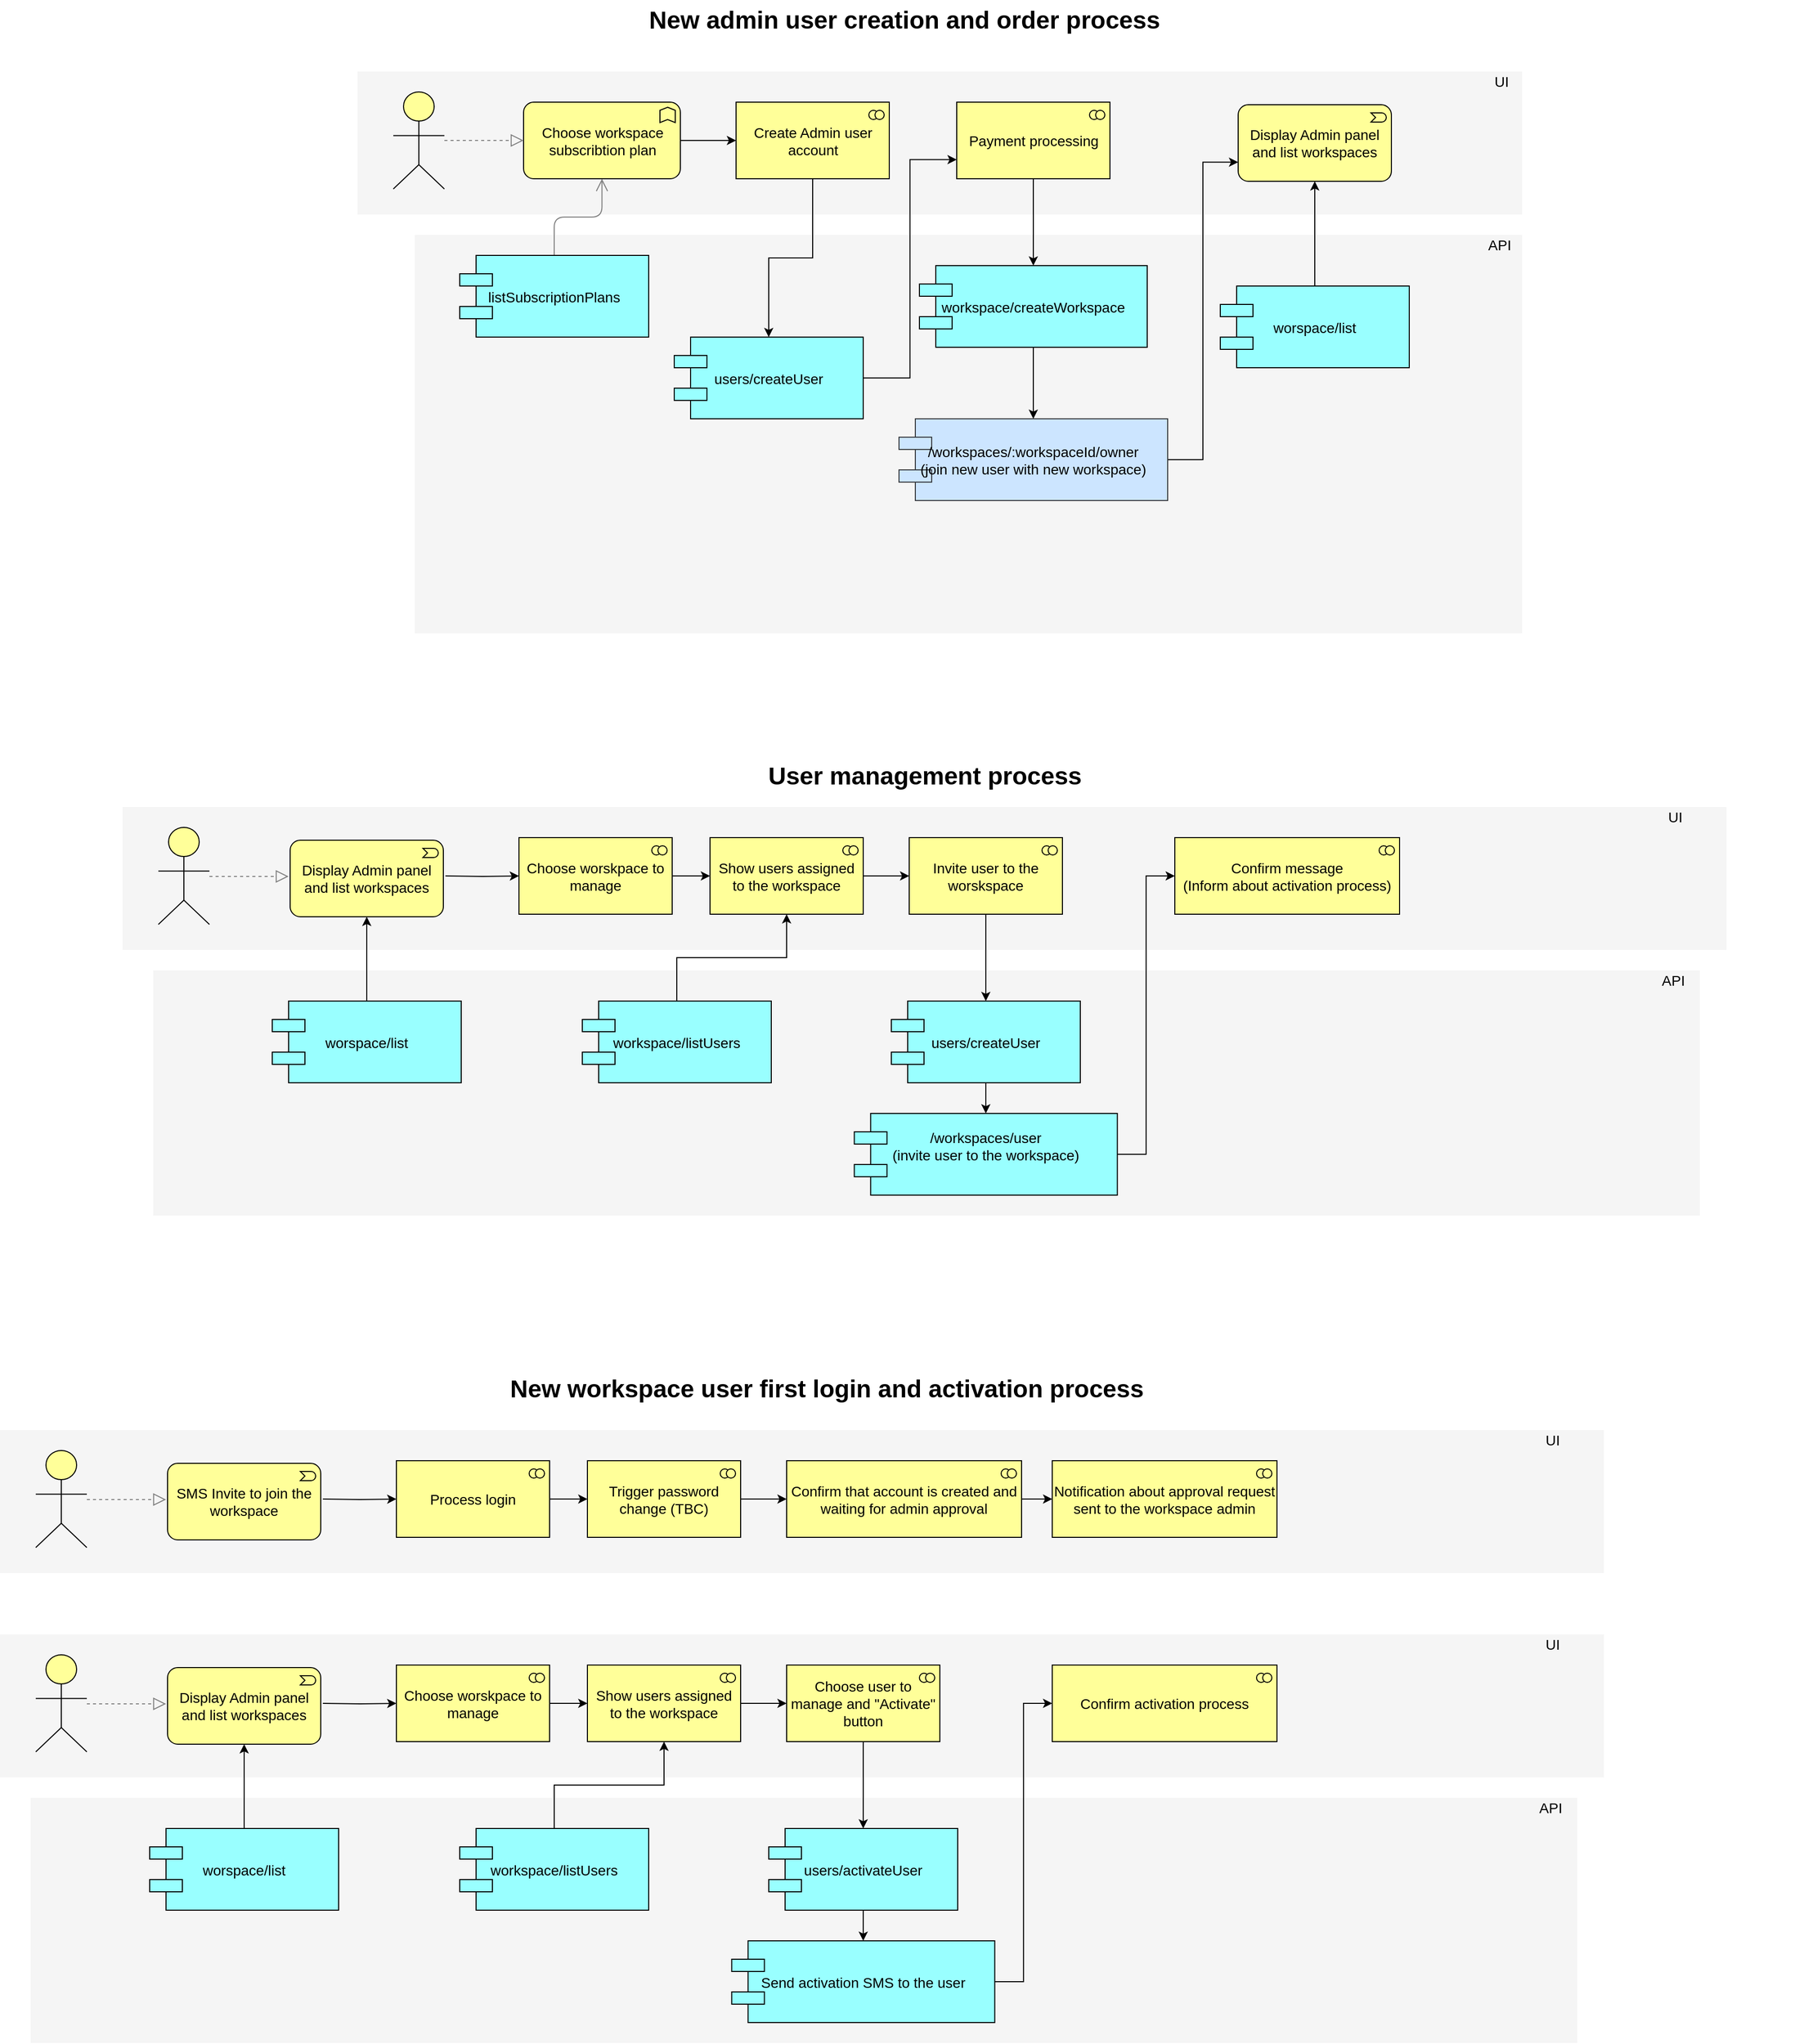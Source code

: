<mxfile version="14.6.12" type="github">
  <diagram id="6I0OCvxSQrVGMHxT2VVA" name="Page-1">
    <mxGraphModel dx="3742" dy="1522" grid="1" gridSize="10" guides="1" tooltips="1" connect="1" arrows="1" fold="1" page="0" pageScale="1" pageWidth="850" pageHeight="1100" math="0" shadow="0">
      <root>
        <mxCell id="0" />
        <mxCell id="1" parent="0" />
        <mxCell id="dKdSaXE48SgPbhcamS2K-31" value="" style="whiteSpace=wrap;html=1;strokeColor=none;strokeWidth=1;fillColor=#f5f5f5;fontSize=14;" parent="1" vertex="1">
          <mxGeometry x="-284" y="-20" width="1084" height="390" as="geometry" />
        </mxCell>
        <mxCell id="dKdSaXE48SgPbhcamS2K-32" value="" style="whiteSpace=wrap;html=1;strokeColor=none;strokeWidth=1;fillColor=#f5f5f5;fontSize=14;" parent="1" vertex="1">
          <mxGeometry x="-340" y="-180" width="1140" height="140" as="geometry" />
        </mxCell>
        <mxCell id="dKdSaXE48SgPbhcamS2K-46" style="edgeStyle=elbowEdgeStyle;rounded=1;elbow=vertical;html=1;startSize=10;endArrow=open;endFill=0;endSize=10;jettySize=auto;orthogonalLoop=1;strokeColor=#808080;fontSize=14;" parent="1" source="dKdSaXE48SgPbhcamS2K-47" target="dKdSaXE48SgPbhcamS2K-54" edge="1">
          <mxGeometry relative="1" as="geometry" />
        </mxCell>
        <mxCell id="dKdSaXE48SgPbhcamS2K-47" value="listSubscriptionPlans" style="shape=component;align=center;fillColor=#99ffff;gradientColor=none;fontSize=14;" parent="1" vertex="1">
          <mxGeometry x="-240" width="185" height="80" as="geometry" />
        </mxCell>
        <mxCell id="Mn1m6iFZU3IUEVJHGiyM-96" style="edgeStyle=orthogonalEdgeStyle;rounded=0;orthogonalLoop=1;jettySize=auto;html=1;entryX=0;entryY=0.75;entryDx=0;entryDy=0;entryPerimeter=0;" edge="1" parent="1" source="dKdSaXE48SgPbhcamS2K-49" target="Mn1m6iFZU3IUEVJHGiyM-93">
          <mxGeometry relative="1" as="geometry" />
        </mxCell>
        <mxCell id="dKdSaXE48SgPbhcamS2K-49" value="users/createUser" style="shape=component;align=center;fillColor=#99ffff;gradientColor=none;fontSize=14;" parent="1" vertex="1">
          <mxGeometry x="-30" y="80" width="185" height="80" as="geometry" />
        </mxCell>
        <mxCell id="Mn1m6iFZU3IUEVJHGiyM-1" style="edgeStyle=orthogonalEdgeStyle;rounded=0;orthogonalLoop=1;jettySize=auto;html=1;" edge="1" parent="1" source="dKdSaXE48SgPbhcamS2K-54" target="dKdSaXE48SgPbhcamS2K-55">
          <mxGeometry relative="1" as="geometry" />
        </mxCell>
        <mxCell id="dKdSaXE48SgPbhcamS2K-54" value="Choose workspace subscribtion plan" style="html=1;whiteSpace=wrap;fillColor=#ffff99;shape=mxgraph.archimate3.application;appType=func;archiType=rounded;fontSize=14;" parent="1" vertex="1">
          <mxGeometry x="-177.5" y="-150" width="153.5" height="75" as="geometry" />
        </mxCell>
        <mxCell id="Mn1m6iFZU3IUEVJHGiyM-4" style="edgeStyle=orthogonalEdgeStyle;rounded=0;orthogonalLoop=1;jettySize=auto;html=1;entryX=0.5;entryY=0;entryDx=0;entryDy=0;" edge="1" parent="1" source="dKdSaXE48SgPbhcamS2K-55" target="dKdSaXE48SgPbhcamS2K-49">
          <mxGeometry relative="1" as="geometry" />
        </mxCell>
        <mxCell id="dKdSaXE48SgPbhcamS2K-55" value="Create Admin user account" style="html=1;whiteSpace=wrap;fillColor=#ffff99;shape=mxgraph.archimate3.application;appType=collab;archiType=square;fontSize=14;" parent="1" vertex="1">
          <mxGeometry x="30.5" y="-150" width="150" height="75" as="geometry" />
        </mxCell>
        <mxCell id="dKdSaXE48SgPbhcamS2K-56" value="Display Admin panel and list workspaces" style="html=1;whiteSpace=wrap;fillColor=#ffff99;shape=mxgraph.archimate3.application;appType=event;archiType=rounded;fontSize=14;" parent="1" vertex="1">
          <mxGeometry x="522" y="-147.5" width="150" height="75" as="geometry" />
        </mxCell>
        <mxCell id="dKdSaXE48SgPbhcamS2K-61" style="edgeStyle=elbowEdgeStyle;rounded=1;elbow=vertical;html=1;dashed=1;startSize=10;endArrow=block;endFill=0;endSize=10;jettySize=auto;orthogonalLoop=1;strokeColor=#808080;fontSize=14;" parent="1" source="dKdSaXE48SgPbhcamS2K-62" target="dKdSaXE48SgPbhcamS2K-54" edge="1">
          <mxGeometry relative="1" as="geometry" />
        </mxCell>
        <mxCell id="dKdSaXE48SgPbhcamS2K-62" value="" style="html=1;whiteSpace=wrap;fillColor=#ffff99;shape=mxgraph.archimate3.actor;fontSize=14;" parent="1" vertex="1">
          <mxGeometry x="-305" y="-160" width="50" height="95" as="geometry" />
        </mxCell>
        <mxCell id="dKdSaXE48SgPbhcamS2K-63" value="New admin user creation and order process" style="text;strokeColor=none;fillColor=none;html=1;fontSize=24;fontStyle=1;verticalAlign=middle;align=center;" parent="1" vertex="1">
          <mxGeometry x="-600" y="-250" width="1590" height="40" as="geometry" />
        </mxCell>
        <mxCell id="Mn1m6iFZU3IUEVJHGiyM-10" style="edgeStyle=orthogonalEdgeStyle;rounded=0;orthogonalLoop=1;jettySize=auto;html=1;entryX=0;entryY=0.75;entryDx=0;entryDy=0;entryPerimeter=0;exitX=1;exitY=0.5;exitDx=0;exitDy=0;" edge="1" parent="1" source="Mn1m6iFZU3IUEVJHGiyM-11" target="dKdSaXE48SgPbhcamS2K-56">
          <mxGeometry relative="1" as="geometry" />
        </mxCell>
        <mxCell id="Mn1m6iFZU3IUEVJHGiyM-12" style="edgeStyle=orthogonalEdgeStyle;rounded=0;orthogonalLoop=1;jettySize=auto;html=1;entryX=0.5;entryY=0;entryDx=0;entryDy=0;" edge="1" parent="1" source="Mn1m6iFZU3IUEVJHGiyM-3" target="Mn1m6iFZU3IUEVJHGiyM-11">
          <mxGeometry relative="1" as="geometry" />
        </mxCell>
        <mxCell id="Mn1m6iFZU3IUEVJHGiyM-3" value="workspace/createWorkspace" style="shape=component;align=center;fillColor=#99ffff;gradientColor=none;fontSize=14;" vertex="1" parent="1">
          <mxGeometry x="210" y="10" width="223" height="80" as="geometry" />
        </mxCell>
        <mxCell id="Mn1m6iFZU3IUEVJHGiyM-11" value="/workspaces/:workspaceId/owner&#xa;(join new user with new workspace)" style="shape=component;align=center;fillColor=#cce5ff;fontSize=14;strokeColor=#36393d;" vertex="1" parent="1">
          <mxGeometry x="190" y="160" width="263" height="80" as="geometry" />
        </mxCell>
        <mxCell id="Mn1m6iFZU3IUEVJHGiyM-13" value="User management process" style="text;strokeColor=none;fillColor=none;html=1;fontSize=24;fontStyle=1;verticalAlign=middle;align=center;" vertex="1" parent="1">
          <mxGeometry x="-580" y="490" width="1590" height="40" as="geometry" />
        </mxCell>
        <mxCell id="Mn1m6iFZU3IUEVJHGiyM-18" value="" style="whiteSpace=wrap;html=1;strokeColor=none;strokeWidth=1;fillColor=#f5f5f5;fontSize=14;" vertex="1" parent="1">
          <mxGeometry x="-540" y="700" width="1514" height="240" as="geometry" />
        </mxCell>
        <mxCell id="Mn1m6iFZU3IUEVJHGiyM-19" value="" style="whiteSpace=wrap;html=1;strokeColor=none;strokeWidth=1;fillColor=#f5f5f5;fontSize=14;" vertex="1" parent="1">
          <mxGeometry x="-570" y="540" width="1570" height="140" as="geometry" />
        </mxCell>
        <mxCell id="Mn1m6iFZU3IUEVJHGiyM-24" style="edgeStyle=orthogonalEdgeStyle;rounded=0;orthogonalLoop=1;jettySize=auto;html=1;" edge="1" parent="1" target="Mn1m6iFZU3IUEVJHGiyM-29">
          <mxGeometry relative="1" as="geometry">
            <mxPoint x="-254" y="607.5" as="sourcePoint" />
          </mxGeometry>
        </mxCell>
        <mxCell id="Mn1m6iFZU3IUEVJHGiyM-44" style="edgeStyle=orthogonalEdgeStyle;rounded=0;orthogonalLoop=1;jettySize=auto;html=1;entryX=0;entryY=0.5;entryDx=0;entryDy=0;entryPerimeter=0;" edge="1" parent="1" source="Mn1m6iFZU3IUEVJHGiyM-29" target="Mn1m6iFZU3IUEVJHGiyM-43">
          <mxGeometry relative="1" as="geometry" />
        </mxCell>
        <mxCell id="Mn1m6iFZU3IUEVJHGiyM-29" value="Choose worskpace to manage" style="html=1;whiteSpace=wrap;fillColor=#ffff99;shape=mxgraph.archimate3.application;appType=collab;archiType=square;fontSize=14;" vertex="1" parent="1">
          <mxGeometry x="-182" y="570" width="150" height="75" as="geometry" />
        </mxCell>
        <mxCell id="Mn1m6iFZU3IUEVJHGiyM-30" value="Display Admin panel and list workspaces" style="html=1;whiteSpace=wrap;fillColor=#ffff99;shape=mxgraph.archimate3.application;appType=event;archiType=rounded;fontSize=14;" vertex="1" parent="1">
          <mxGeometry x="-406" y="572.5" width="150" height="75" as="geometry" />
        </mxCell>
        <mxCell id="Mn1m6iFZU3IUEVJHGiyM-31" value="API&amp;nbsp;" style="text;html=1;strokeColor=none;fillColor=none;align=center;verticalAlign=middle;whiteSpace=wrap;fontSize=14;" vertex="1" parent="1">
          <mxGeometry x="830" y="700" width="240" height="20" as="geometry" />
        </mxCell>
        <mxCell id="Mn1m6iFZU3IUEVJHGiyM-32" value="UI" style="text;html=1;strokeColor=none;fillColor=none;align=center;verticalAlign=middle;whiteSpace=wrap;fontSize=14;" vertex="1" parent="1">
          <mxGeometry x="830" y="540" width="240" height="20" as="geometry" />
        </mxCell>
        <mxCell id="Mn1m6iFZU3IUEVJHGiyM-33" style="edgeStyle=elbowEdgeStyle;rounded=1;elbow=vertical;html=1;dashed=1;startSize=10;endArrow=block;endFill=0;endSize=10;jettySize=auto;orthogonalLoop=1;strokeColor=#808080;fontSize=14;" edge="1" parent="1" source="Mn1m6iFZU3IUEVJHGiyM-34">
          <mxGeometry relative="1" as="geometry">
            <mxPoint x="-407.5" y="608" as="targetPoint" />
          </mxGeometry>
        </mxCell>
        <mxCell id="Mn1m6iFZU3IUEVJHGiyM-34" value="" style="html=1;whiteSpace=wrap;fillColor=#ffff99;shape=mxgraph.archimate3.actor;fontSize=14;" vertex="1" parent="1">
          <mxGeometry x="-535" y="560" width="50" height="95" as="geometry" />
        </mxCell>
        <mxCell id="Mn1m6iFZU3IUEVJHGiyM-40" style="edgeStyle=orthogonalEdgeStyle;rounded=0;orthogonalLoop=1;jettySize=auto;html=1;entryX=0.5;entryY=1;entryDx=0;entryDy=0;entryPerimeter=0;" edge="1" parent="1" source="Mn1m6iFZU3IUEVJHGiyM-39" target="dKdSaXE48SgPbhcamS2K-56">
          <mxGeometry relative="1" as="geometry" />
        </mxCell>
        <mxCell id="Mn1m6iFZU3IUEVJHGiyM-39" value="worspace/list" style="shape=component;align=center;fillColor=#99ffff;gradientColor=none;fontSize=14;" vertex="1" parent="1">
          <mxGeometry x="504.5" y="30" width="185" height="80" as="geometry" />
        </mxCell>
        <mxCell id="Mn1m6iFZU3IUEVJHGiyM-42" style="edgeStyle=orthogonalEdgeStyle;rounded=0;orthogonalLoop=1;jettySize=auto;html=1;" edge="1" parent="1" source="Mn1m6iFZU3IUEVJHGiyM-41" target="Mn1m6iFZU3IUEVJHGiyM-30">
          <mxGeometry relative="1" as="geometry" />
        </mxCell>
        <mxCell id="Mn1m6iFZU3IUEVJHGiyM-41" value="worspace/list" style="shape=component;align=center;fillColor=#99ffff;gradientColor=none;fontSize=14;" vertex="1" parent="1">
          <mxGeometry x="-423.5" y="730" width="185" height="80" as="geometry" />
        </mxCell>
        <mxCell id="Mn1m6iFZU3IUEVJHGiyM-51" style="edgeStyle=orthogonalEdgeStyle;rounded=0;orthogonalLoop=1;jettySize=auto;html=1;entryX=0;entryY=0.5;entryDx=0;entryDy=0;entryPerimeter=0;" edge="1" parent="1" source="Mn1m6iFZU3IUEVJHGiyM-43" target="Mn1m6iFZU3IUEVJHGiyM-48">
          <mxGeometry relative="1" as="geometry" />
        </mxCell>
        <mxCell id="Mn1m6iFZU3IUEVJHGiyM-43" value="Show users assigned to the workspace" style="html=1;whiteSpace=wrap;fillColor=#ffff99;shape=mxgraph.archimate3.application;appType=collab;archiType=square;fontSize=14;" vertex="1" parent="1">
          <mxGeometry x="5" y="570" width="150" height="75" as="geometry" />
        </mxCell>
        <mxCell id="Mn1m6iFZU3IUEVJHGiyM-47" style="edgeStyle=orthogonalEdgeStyle;rounded=0;orthogonalLoop=1;jettySize=auto;html=1;entryX=0.5;entryY=1;entryDx=0;entryDy=0;entryPerimeter=0;" edge="1" parent="1" source="Mn1m6iFZU3IUEVJHGiyM-45" target="Mn1m6iFZU3IUEVJHGiyM-43">
          <mxGeometry relative="1" as="geometry" />
        </mxCell>
        <mxCell id="Mn1m6iFZU3IUEVJHGiyM-45" value="workspace/listUsers" style="shape=component;align=center;fillColor=#99ffff;gradientColor=none;fontSize=14;" vertex="1" parent="1">
          <mxGeometry x="-120" y="730" width="185" height="80" as="geometry" />
        </mxCell>
        <mxCell id="Mn1m6iFZU3IUEVJHGiyM-50" style="edgeStyle=orthogonalEdgeStyle;rounded=0;orthogonalLoop=1;jettySize=auto;html=1;" edge="1" parent="1" source="Mn1m6iFZU3IUEVJHGiyM-48" target="Mn1m6iFZU3IUEVJHGiyM-49">
          <mxGeometry relative="1" as="geometry" />
        </mxCell>
        <mxCell id="Mn1m6iFZU3IUEVJHGiyM-48" value="Invite user to the worskspace" style="html=1;whiteSpace=wrap;fillColor=#ffff99;shape=mxgraph.archimate3.application;appType=collab;archiType=square;fontSize=14;" vertex="1" parent="1">
          <mxGeometry x="200" y="570" width="150" height="75" as="geometry" />
        </mxCell>
        <mxCell id="Mn1m6iFZU3IUEVJHGiyM-53" style="edgeStyle=orthogonalEdgeStyle;rounded=0;orthogonalLoop=1;jettySize=auto;html=1;entryX=0.5;entryY=0;entryDx=0;entryDy=0;" edge="1" parent="1" source="Mn1m6iFZU3IUEVJHGiyM-49" target="Mn1m6iFZU3IUEVJHGiyM-52">
          <mxGeometry relative="1" as="geometry" />
        </mxCell>
        <mxCell id="Mn1m6iFZU3IUEVJHGiyM-49" value="users/createUser" style="shape=component;align=center;fillColor=#99ffff;gradientColor=none;fontSize=14;" vertex="1" parent="1">
          <mxGeometry x="182.5" y="730" width="185" height="80" as="geometry" />
        </mxCell>
        <mxCell id="Mn1m6iFZU3IUEVJHGiyM-55" style="edgeStyle=orthogonalEdgeStyle;rounded=0;orthogonalLoop=1;jettySize=auto;html=1;entryX=0;entryY=0.5;entryDx=0;entryDy=0;entryPerimeter=0;" edge="1" parent="1" source="Mn1m6iFZU3IUEVJHGiyM-52" target="Mn1m6iFZU3IUEVJHGiyM-54">
          <mxGeometry relative="1" as="geometry" />
        </mxCell>
        <mxCell id="Mn1m6iFZU3IUEVJHGiyM-52" value="/workspaces/user&#xa;(invite user to the workspace)&#xa;" style="shape=component;align=center;fillColor=#99ffff;gradientColor=none;fontSize=14;" vertex="1" parent="1">
          <mxGeometry x="146.25" y="840" width="257.5" height="80" as="geometry" />
        </mxCell>
        <mxCell id="Mn1m6iFZU3IUEVJHGiyM-54" value="Confirm message&lt;br&gt;(Inform about activation process)" style="html=1;whiteSpace=wrap;fillColor=#ffff99;shape=mxgraph.archimate3.application;appType=collab;archiType=square;fontSize=14;" vertex="1" parent="1">
          <mxGeometry x="460" y="570" width="220" height="75" as="geometry" />
        </mxCell>
        <mxCell id="Mn1m6iFZU3IUEVJHGiyM-56" value="New workspace user first login and activation process" style="text;strokeColor=none;fillColor=none;html=1;fontSize=24;fontStyle=1;verticalAlign=middle;align=center;" vertex="1" parent="1">
          <mxGeometry x="-676" y="1090" width="1590" height="40" as="geometry" />
        </mxCell>
        <mxCell id="Mn1m6iFZU3IUEVJHGiyM-57" value="" style="whiteSpace=wrap;html=1;strokeColor=none;strokeWidth=1;fillColor=#f5f5f5;fontSize=14;" vertex="1" parent="1">
          <mxGeometry x="-660" y="1510" width="1514" height="240" as="geometry" />
        </mxCell>
        <mxCell id="Mn1m6iFZU3IUEVJHGiyM-58" value="" style="whiteSpace=wrap;html=1;strokeColor=none;strokeWidth=1;fillColor=#f5f5f5;fontSize=14;" vertex="1" parent="1">
          <mxGeometry x="-690" y="1350" width="1570" height="140" as="geometry" />
        </mxCell>
        <mxCell id="Mn1m6iFZU3IUEVJHGiyM-59" style="edgeStyle=orthogonalEdgeStyle;rounded=0;orthogonalLoop=1;jettySize=auto;html=1;" edge="1" parent="1" target="Mn1m6iFZU3IUEVJHGiyM-61">
          <mxGeometry relative="1" as="geometry">
            <mxPoint x="-374" y="1417.5" as="sourcePoint" />
          </mxGeometry>
        </mxCell>
        <mxCell id="Mn1m6iFZU3IUEVJHGiyM-60" style="edgeStyle=orthogonalEdgeStyle;rounded=0;orthogonalLoop=1;jettySize=auto;html=1;entryX=0;entryY=0.5;entryDx=0;entryDy=0;entryPerimeter=0;" edge="1" parent="1" source="Mn1m6iFZU3IUEVJHGiyM-61" target="Mn1m6iFZU3IUEVJHGiyM-70">
          <mxGeometry relative="1" as="geometry" />
        </mxCell>
        <mxCell id="Mn1m6iFZU3IUEVJHGiyM-61" value="Choose worskpace to manage" style="html=1;whiteSpace=wrap;fillColor=#ffff99;shape=mxgraph.archimate3.application;appType=collab;archiType=square;fontSize=14;" vertex="1" parent="1">
          <mxGeometry x="-302" y="1380" width="150" height="75" as="geometry" />
        </mxCell>
        <mxCell id="Mn1m6iFZU3IUEVJHGiyM-62" value="Display Admin panel and list workspaces" style="html=1;whiteSpace=wrap;fillColor=#ffff99;shape=mxgraph.archimate3.application;appType=event;archiType=rounded;fontSize=14;" vertex="1" parent="1">
          <mxGeometry x="-526" y="1382.5" width="150" height="75" as="geometry" />
        </mxCell>
        <mxCell id="Mn1m6iFZU3IUEVJHGiyM-63" value="API&amp;nbsp;" style="text;html=1;strokeColor=none;fillColor=none;align=center;verticalAlign=middle;whiteSpace=wrap;fontSize=14;" vertex="1" parent="1">
          <mxGeometry x="710" y="1510" width="240" height="20" as="geometry" />
        </mxCell>
        <mxCell id="Mn1m6iFZU3IUEVJHGiyM-64" value="UI" style="text;html=1;strokeColor=none;fillColor=none;align=center;verticalAlign=middle;whiteSpace=wrap;fontSize=14;" vertex="1" parent="1">
          <mxGeometry x="710" y="1350" width="240" height="20" as="geometry" />
        </mxCell>
        <mxCell id="Mn1m6iFZU3IUEVJHGiyM-65" style="edgeStyle=elbowEdgeStyle;rounded=1;elbow=vertical;html=1;dashed=1;startSize=10;endArrow=block;endFill=0;endSize=10;jettySize=auto;orthogonalLoop=1;strokeColor=#808080;fontSize=14;" edge="1" parent="1" source="Mn1m6iFZU3IUEVJHGiyM-66">
          <mxGeometry relative="1" as="geometry">
            <mxPoint x="-527.5" y="1418" as="targetPoint" />
          </mxGeometry>
        </mxCell>
        <mxCell id="Mn1m6iFZU3IUEVJHGiyM-66" value="" style="html=1;whiteSpace=wrap;fillColor=#ffff99;shape=mxgraph.archimate3.actor;fontSize=14;" vertex="1" parent="1">
          <mxGeometry x="-655" y="1370" width="50" height="95" as="geometry" />
        </mxCell>
        <mxCell id="Mn1m6iFZU3IUEVJHGiyM-67" style="edgeStyle=orthogonalEdgeStyle;rounded=0;orthogonalLoop=1;jettySize=auto;html=1;" edge="1" parent="1" source="Mn1m6iFZU3IUEVJHGiyM-68" target="Mn1m6iFZU3IUEVJHGiyM-62">
          <mxGeometry relative="1" as="geometry" />
        </mxCell>
        <mxCell id="Mn1m6iFZU3IUEVJHGiyM-68" value="worspace/list" style="shape=component;align=center;fillColor=#99ffff;gradientColor=none;fontSize=14;" vertex="1" parent="1">
          <mxGeometry x="-543.5" y="1540" width="185" height="80" as="geometry" />
        </mxCell>
        <mxCell id="Mn1m6iFZU3IUEVJHGiyM-69" style="edgeStyle=orthogonalEdgeStyle;rounded=0;orthogonalLoop=1;jettySize=auto;html=1;entryX=0;entryY=0.5;entryDx=0;entryDy=0;entryPerimeter=0;" edge="1" parent="1" source="Mn1m6iFZU3IUEVJHGiyM-70" target="Mn1m6iFZU3IUEVJHGiyM-74">
          <mxGeometry relative="1" as="geometry" />
        </mxCell>
        <mxCell id="Mn1m6iFZU3IUEVJHGiyM-70" value="Show users assigned to the workspace" style="html=1;whiteSpace=wrap;fillColor=#ffff99;shape=mxgraph.archimate3.application;appType=collab;archiType=square;fontSize=14;" vertex="1" parent="1">
          <mxGeometry x="-115" y="1380" width="150" height="75" as="geometry" />
        </mxCell>
        <mxCell id="Mn1m6iFZU3IUEVJHGiyM-71" style="edgeStyle=orthogonalEdgeStyle;rounded=0;orthogonalLoop=1;jettySize=auto;html=1;entryX=0.5;entryY=1;entryDx=0;entryDy=0;entryPerimeter=0;" edge="1" parent="1" source="Mn1m6iFZU3IUEVJHGiyM-72" target="Mn1m6iFZU3IUEVJHGiyM-70">
          <mxGeometry relative="1" as="geometry" />
        </mxCell>
        <mxCell id="Mn1m6iFZU3IUEVJHGiyM-72" value="workspace/listUsers" style="shape=component;align=center;fillColor=#99ffff;gradientColor=none;fontSize=14;" vertex="1" parent="1">
          <mxGeometry x="-240" y="1540" width="185" height="80" as="geometry" />
        </mxCell>
        <mxCell id="Mn1m6iFZU3IUEVJHGiyM-73" style="edgeStyle=orthogonalEdgeStyle;rounded=0;orthogonalLoop=1;jettySize=auto;html=1;" edge="1" parent="1" source="Mn1m6iFZU3IUEVJHGiyM-74" target="Mn1m6iFZU3IUEVJHGiyM-76">
          <mxGeometry relative="1" as="geometry" />
        </mxCell>
        <mxCell id="Mn1m6iFZU3IUEVJHGiyM-74" value="Choose user to manage and &quot;Activate&quot; button" style="html=1;whiteSpace=wrap;fillColor=#ffff99;shape=mxgraph.archimate3.application;appType=collab;archiType=square;fontSize=14;" vertex="1" parent="1">
          <mxGeometry x="80" y="1380" width="150" height="75" as="geometry" />
        </mxCell>
        <mxCell id="Mn1m6iFZU3IUEVJHGiyM-75" style="edgeStyle=orthogonalEdgeStyle;rounded=0;orthogonalLoop=1;jettySize=auto;html=1;entryX=0.5;entryY=0;entryDx=0;entryDy=0;" edge="1" parent="1" source="Mn1m6iFZU3IUEVJHGiyM-76" target="Mn1m6iFZU3IUEVJHGiyM-78">
          <mxGeometry relative="1" as="geometry" />
        </mxCell>
        <mxCell id="Mn1m6iFZU3IUEVJHGiyM-76" value="users/activateUser" style="shape=component;align=center;fillColor=#99ffff;gradientColor=none;fontSize=14;" vertex="1" parent="1">
          <mxGeometry x="62.5" y="1540" width="185" height="80" as="geometry" />
        </mxCell>
        <mxCell id="Mn1m6iFZU3IUEVJHGiyM-77" style="edgeStyle=orthogonalEdgeStyle;rounded=0;orthogonalLoop=1;jettySize=auto;html=1;entryX=0;entryY=0.5;entryDx=0;entryDy=0;entryPerimeter=0;" edge="1" parent="1" source="Mn1m6iFZU3IUEVJHGiyM-78" target="Mn1m6iFZU3IUEVJHGiyM-79">
          <mxGeometry relative="1" as="geometry" />
        </mxCell>
        <mxCell id="Mn1m6iFZU3IUEVJHGiyM-78" value="Send activation SMS to the user" style="shape=component;align=center;fillColor=#99ffff;gradientColor=none;fontSize=14;" vertex="1" parent="1">
          <mxGeometry x="26.25" y="1650" width="257.5" height="80" as="geometry" />
        </mxCell>
        <mxCell id="Mn1m6iFZU3IUEVJHGiyM-79" value="Confirm activation process" style="html=1;whiteSpace=wrap;fillColor=#ffff99;shape=mxgraph.archimate3.application;appType=collab;archiType=square;fontSize=14;" vertex="1" parent="1">
          <mxGeometry x="340" y="1380" width="220" height="75" as="geometry" />
        </mxCell>
        <mxCell id="Mn1m6iFZU3IUEVJHGiyM-80" value="" style="whiteSpace=wrap;html=1;strokeColor=none;strokeWidth=1;fillColor=#f5f5f5;fontSize=14;" vertex="1" parent="1">
          <mxGeometry x="-690" y="1150" width="1570" height="140" as="geometry" />
        </mxCell>
        <mxCell id="Mn1m6iFZU3IUEVJHGiyM-81" style="edgeStyle=orthogonalEdgeStyle;rounded=0;orthogonalLoop=1;jettySize=auto;html=1;" edge="1" parent="1" target="Mn1m6iFZU3IUEVJHGiyM-83">
          <mxGeometry relative="1" as="geometry">
            <mxPoint x="-374" y="1217.5" as="sourcePoint" />
          </mxGeometry>
        </mxCell>
        <mxCell id="Mn1m6iFZU3IUEVJHGiyM-82" style="edgeStyle=orthogonalEdgeStyle;rounded=0;orthogonalLoop=1;jettySize=auto;html=1;entryX=0;entryY=0.5;entryDx=0;entryDy=0;entryPerimeter=0;" edge="1" parent="1" source="Mn1m6iFZU3IUEVJHGiyM-83" target="Mn1m6iFZU3IUEVJHGiyM-89">
          <mxGeometry relative="1" as="geometry" />
        </mxCell>
        <mxCell id="Mn1m6iFZU3IUEVJHGiyM-83" value="Process login" style="html=1;whiteSpace=wrap;fillColor=#ffff99;shape=mxgraph.archimate3.application;appType=collab;archiType=square;fontSize=14;" vertex="1" parent="1">
          <mxGeometry x="-302" y="1180" width="150" height="75" as="geometry" />
        </mxCell>
        <mxCell id="Mn1m6iFZU3IUEVJHGiyM-84" value="SMS Invite to join the workspace" style="html=1;whiteSpace=wrap;fillColor=#ffff99;shape=mxgraph.archimate3.application;appType=event;archiType=rounded;fontSize=14;" vertex="1" parent="1">
          <mxGeometry x="-526" y="1182.5" width="150" height="75" as="geometry" />
        </mxCell>
        <mxCell id="Mn1m6iFZU3IUEVJHGiyM-85" value="UI" style="text;html=1;strokeColor=none;fillColor=none;align=center;verticalAlign=middle;whiteSpace=wrap;fontSize=14;" vertex="1" parent="1">
          <mxGeometry x="710" y="1150" width="240" height="20" as="geometry" />
        </mxCell>
        <mxCell id="Mn1m6iFZU3IUEVJHGiyM-86" style="edgeStyle=elbowEdgeStyle;rounded=1;elbow=vertical;html=1;dashed=1;startSize=10;endArrow=block;endFill=0;endSize=10;jettySize=auto;orthogonalLoop=1;strokeColor=#808080;fontSize=14;" edge="1" parent="1" source="Mn1m6iFZU3IUEVJHGiyM-87">
          <mxGeometry relative="1" as="geometry">
            <mxPoint x="-527.5" y="1218" as="targetPoint" />
          </mxGeometry>
        </mxCell>
        <mxCell id="Mn1m6iFZU3IUEVJHGiyM-87" value="" style="html=1;whiteSpace=wrap;fillColor=#ffff99;shape=mxgraph.archimate3.actor;fontSize=14;" vertex="1" parent="1">
          <mxGeometry x="-655" y="1170" width="50" height="95" as="geometry" />
        </mxCell>
        <mxCell id="Mn1m6iFZU3IUEVJHGiyM-88" style="edgeStyle=orthogonalEdgeStyle;rounded=0;orthogonalLoop=1;jettySize=auto;html=1;entryX=0;entryY=0.5;entryDx=0;entryDy=0;entryPerimeter=0;" edge="1" parent="1" source="Mn1m6iFZU3IUEVJHGiyM-89" target="Mn1m6iFZU3IUEVJHGiyM-90">
          <mxGeometry relative="1" as="geometry" />
        </mxCell>
        <mxCell id="Mn1m6iFZU3IUEVJHGiyM-89" value="Trigger password change (TBC)" style="html=1;whiteSpace=wrap;fillColor=#ffff99;shape=mxgraph.archimate3.application;appType=collab;archiType=square;fontSize=14;" vertex="1" parent="1">
          <mxGeometry x="-115" y="1180" width="150" height="75" as="geometry" />
        </mxCell>
        <mxCell id="Mn1m6iFZU3IUEVJHGiyM-92" style="edgeStyle=orthogonalEdgeStyle;rounded=0;orthogonalLoop=1;jettySize=auto;html=1;" edge="1" parent="1" source="Mn1m6iFZU3IUEVJHGiyM-90" target="Mn1m6iFZU3IUEVJHGiyM-91">
          <mxGeometry relative="1" as="geometry" />
        </mxCell>
        <mxCell id="Mn1m6iFZU3IUEVJHGiyM-90" value="Confirm that account is created and waiting for admin approval" style="html=1;whiteSpace=wrap;fillColor=#ffff99;shape=mxgraph.archimate3.application;appType=collab;archiType=square;fontSize=14;" vertex="1" parent="1">
          <mxGeometry x="80" y="1180" width="230" height="75" as="geometry" />
        </mxCell>
        <mxCell id="Mn1m6iFZU3IUEVJHGiyM-91" value="Notification about approval request sent to the workspace admin" style="html=1;whiteSpace=wrap;fillColor=#ffff99;shape=mxgraph.archimate3.application;appType=collab;archiType=square;fontSize=14;" vertex="1" parent="1">
          <mxGeometry x="340" y="1180" width="220" height="75" as="geometry" />
        </mxCell>
        <mxCell id="Mn1m6iFZU3IUEVJHGiyM-97" style="edgeStyle=orthogonalEdgeStyle;rounded=0;orthogonalLoop=1;jettySize=auto;html=1;" edge="1" parent="1" source="Mn1m6iFZU3IUEVJHGiyM-93" target="Mn1m6iFZU3IUEVJHGiyM-3">
          <mxGeometry relative="1" as="geometry" />
        </mxCell>
        <mxCell id="Mn1m6iFZU3IUEVJHGiyM-93" value="Payment processing" style="html=1;whiteSpace=wrap;fillColor=#ffff99;shape=mxgraph.archimate3.application;appType=collab;archiType=square;fontSize=14;" vertex="1" parent="1">
          <mxGeometry x="246.5" y="-150" width="150" height="75" as="geometry" />
        </mxCell>
        <mxCell id="Mn1m6iFZU3IUEVJHGiyM-99" value="UI" style="text;html=1;strokeColor=none;fillColor=none;align=center;verticalAlign=middle;whiteSpace=wrap;fontSize=14;" vertex="1" parent="1">
          <mxGeometry x="660" y="-180" width="240" height="20" as="geometry" />
        </mxCell>
        <mxCell id="Mn1m6iFZU3IUEVJHGiyM-100" value="API&amp;nbsp;" style="text;html=1;strokeColor=none;fillColor=none;align=center;verticalAlign=middle;whiteSpace=wrap;fontSize=14;" vertex="1" parent="1">
          <mxGeometry x="660" y="-20" width="240" height="20" as="geometry" />
        </mxCell>
      </root>
    </mxGraphModel>
  </diagram>
</mxfile>
